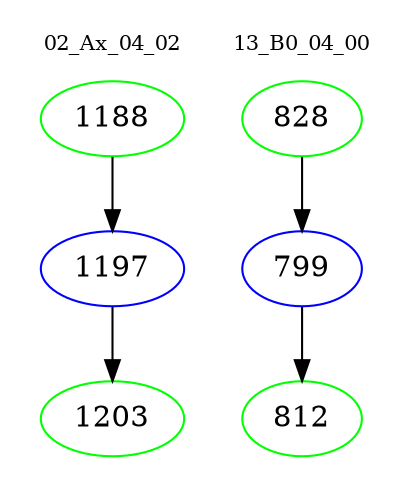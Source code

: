 digraph{
subgraph cluster_0 {
color = white
label = "02_Ax_04_02";
fontsize=10;
T0_1188 [label="1188", color="green"]
T0_1188 -> T0_1197 [color="black"]
T0_1197 [label="1197", color="blue"]
T0_1197 -> T0_1203 [color="black"]
T0_1203 [label="1203", color="green"]
}
subgraph cluster_1 {
color = white
label = "13_B0_04_00";
fontsize=10;
T1_828 [label="828", color="green"]
T1_828 -> T1_799 [color="black"]
T1_799 [label="799", color="blue"]
T1_799 -> T1_812 [color="black"]
T1_812 [label="812", color="green"]
}
}
